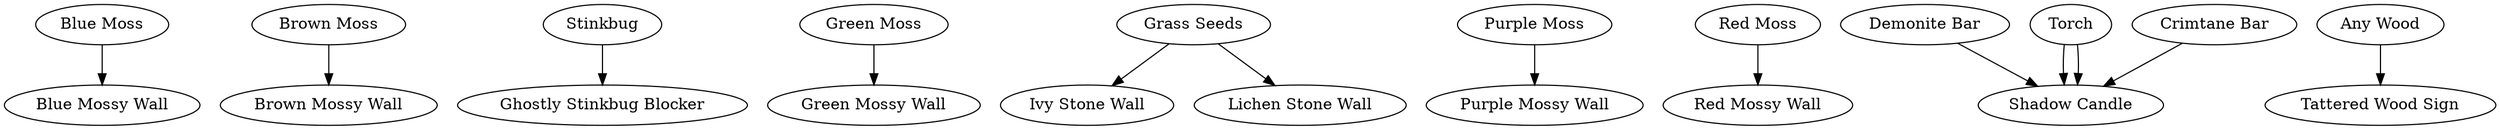 digraph G {
  "Blue Moss" -> "Blue Mossy Wall" [color="black"];
  "Brown Moss" -> "Brown Mossy Wall" [color="black"];
  "Stinkbug" -> "Ghostly Stinkbug Blocker" [color="black"];
  "Green Moss" -> "Green Mossy Wall" [color="black"];
  "Grass Seeds" -> "Ivy Stone Wall" [color="black"];
  "Grass Seeds" -> "Lichen Stone Wall" [color="black"];
  "Purple Moss" -> "Purple Mossy Wall" [color="black"];
  "Red Moss" -> "Red Mossy Wall" [color="black"];
  "Demonite Bar" -> "Shadow Candle" [color="black"];
  "Torch" -> "Shadow Candle" [color="black"];
  "Crimtane Bar" -> "Shadow Candle" [color="black"];
  "Torch" -> "Shadow Candle" [color="black"];
  "Any Wood" -> "Tattered Wood Sign" [color="black"];
}
